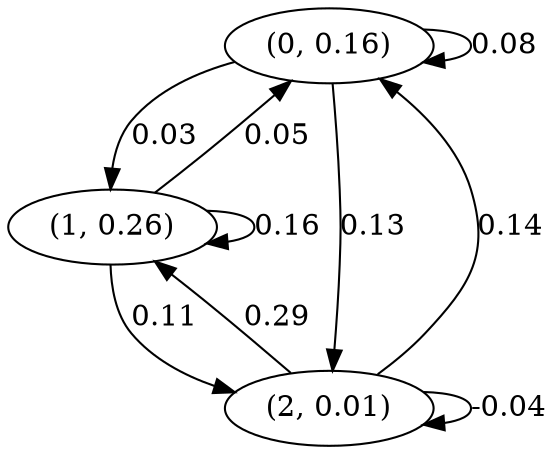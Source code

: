 digraph {
    0 [ label = "(0, 0.16)" ]
    1 [ label = "(1, 0.26)" ]
    2 [ label = "(2, 0.01)" ]
    0 -> 0 [ label = "0.08" ]
    1 -> 1 [ label = "0.16" ]
    2 -> 2 [ label = "-0.04" ]
    1 -> 0 [ label = "0.05" ]
    2 -> 0 [ label = "0.14" ]
    0 -> 1 [ label = "0.03" ]
    2 -> 1 [ label = "0.29" ]
    0 -> 2 [ label = "0.13" ]
    1 -> 2 [ label = "0.11" ]
}

